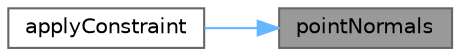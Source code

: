 digraph "pointNormals"
{
 // LATEX_PDF_SIZE
  bgcolor="transparent";
  edge [fontname=Helvetica,fontsize=10,labelfontname=Helvetica,labelfontsize=10];
  node [fontname=Helvetica,fontsize=10,shape=box,height=0.2,width=0.4];
  rankdir="RL";
  Node1 [id="Node000001",label="pointNormals",height=0.2,width=0.4,color="gray40", fillcolor="grey60", style="filled", fontcolor="black",tooltip=" "];
  Node1 -> Node2 [id="edge1_Node000001_Node000002",dir="back",color="steelblue1",style="solid",tooltip=" "];
  Node2 [id="Node000002",label="applyConstraint",height=0.2,width=0.4,color="grey40", fillcolor="white", style="filled",URL="$classFoam_1_1nonuniformTransformCyclicPointPatch.html#a0278544fed3fb66dca87ab7ecd9e429f",tooltip=" "];
}
